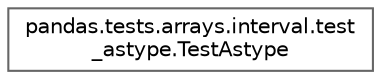 digraph "Graphical Class Hierarchy"
{
 // LATEX_PDF_SIZE
  bgcolor="transparent";
  edge [fontname=Helvetica,fontsize=10,labelfontname=Helvetica,labelfontsize=10];
  node [fontname=Helvetica,fontsize=10,shape=box,height=0.2,width=0.4];
  rankdir="LR";
  Node0 [id="Node000000",label="pandas.tests.arrays.interval.test\l_astype.TestAstype",height=0.2,width=0.4,color="grey40", fillcolor="white", style="filled",URL="$d0/dd0/classpandas_1_1tests_1_1arrays_1_1interval_1_1test__astype_1_1TestAstype.html",tooltip=" "];
}

